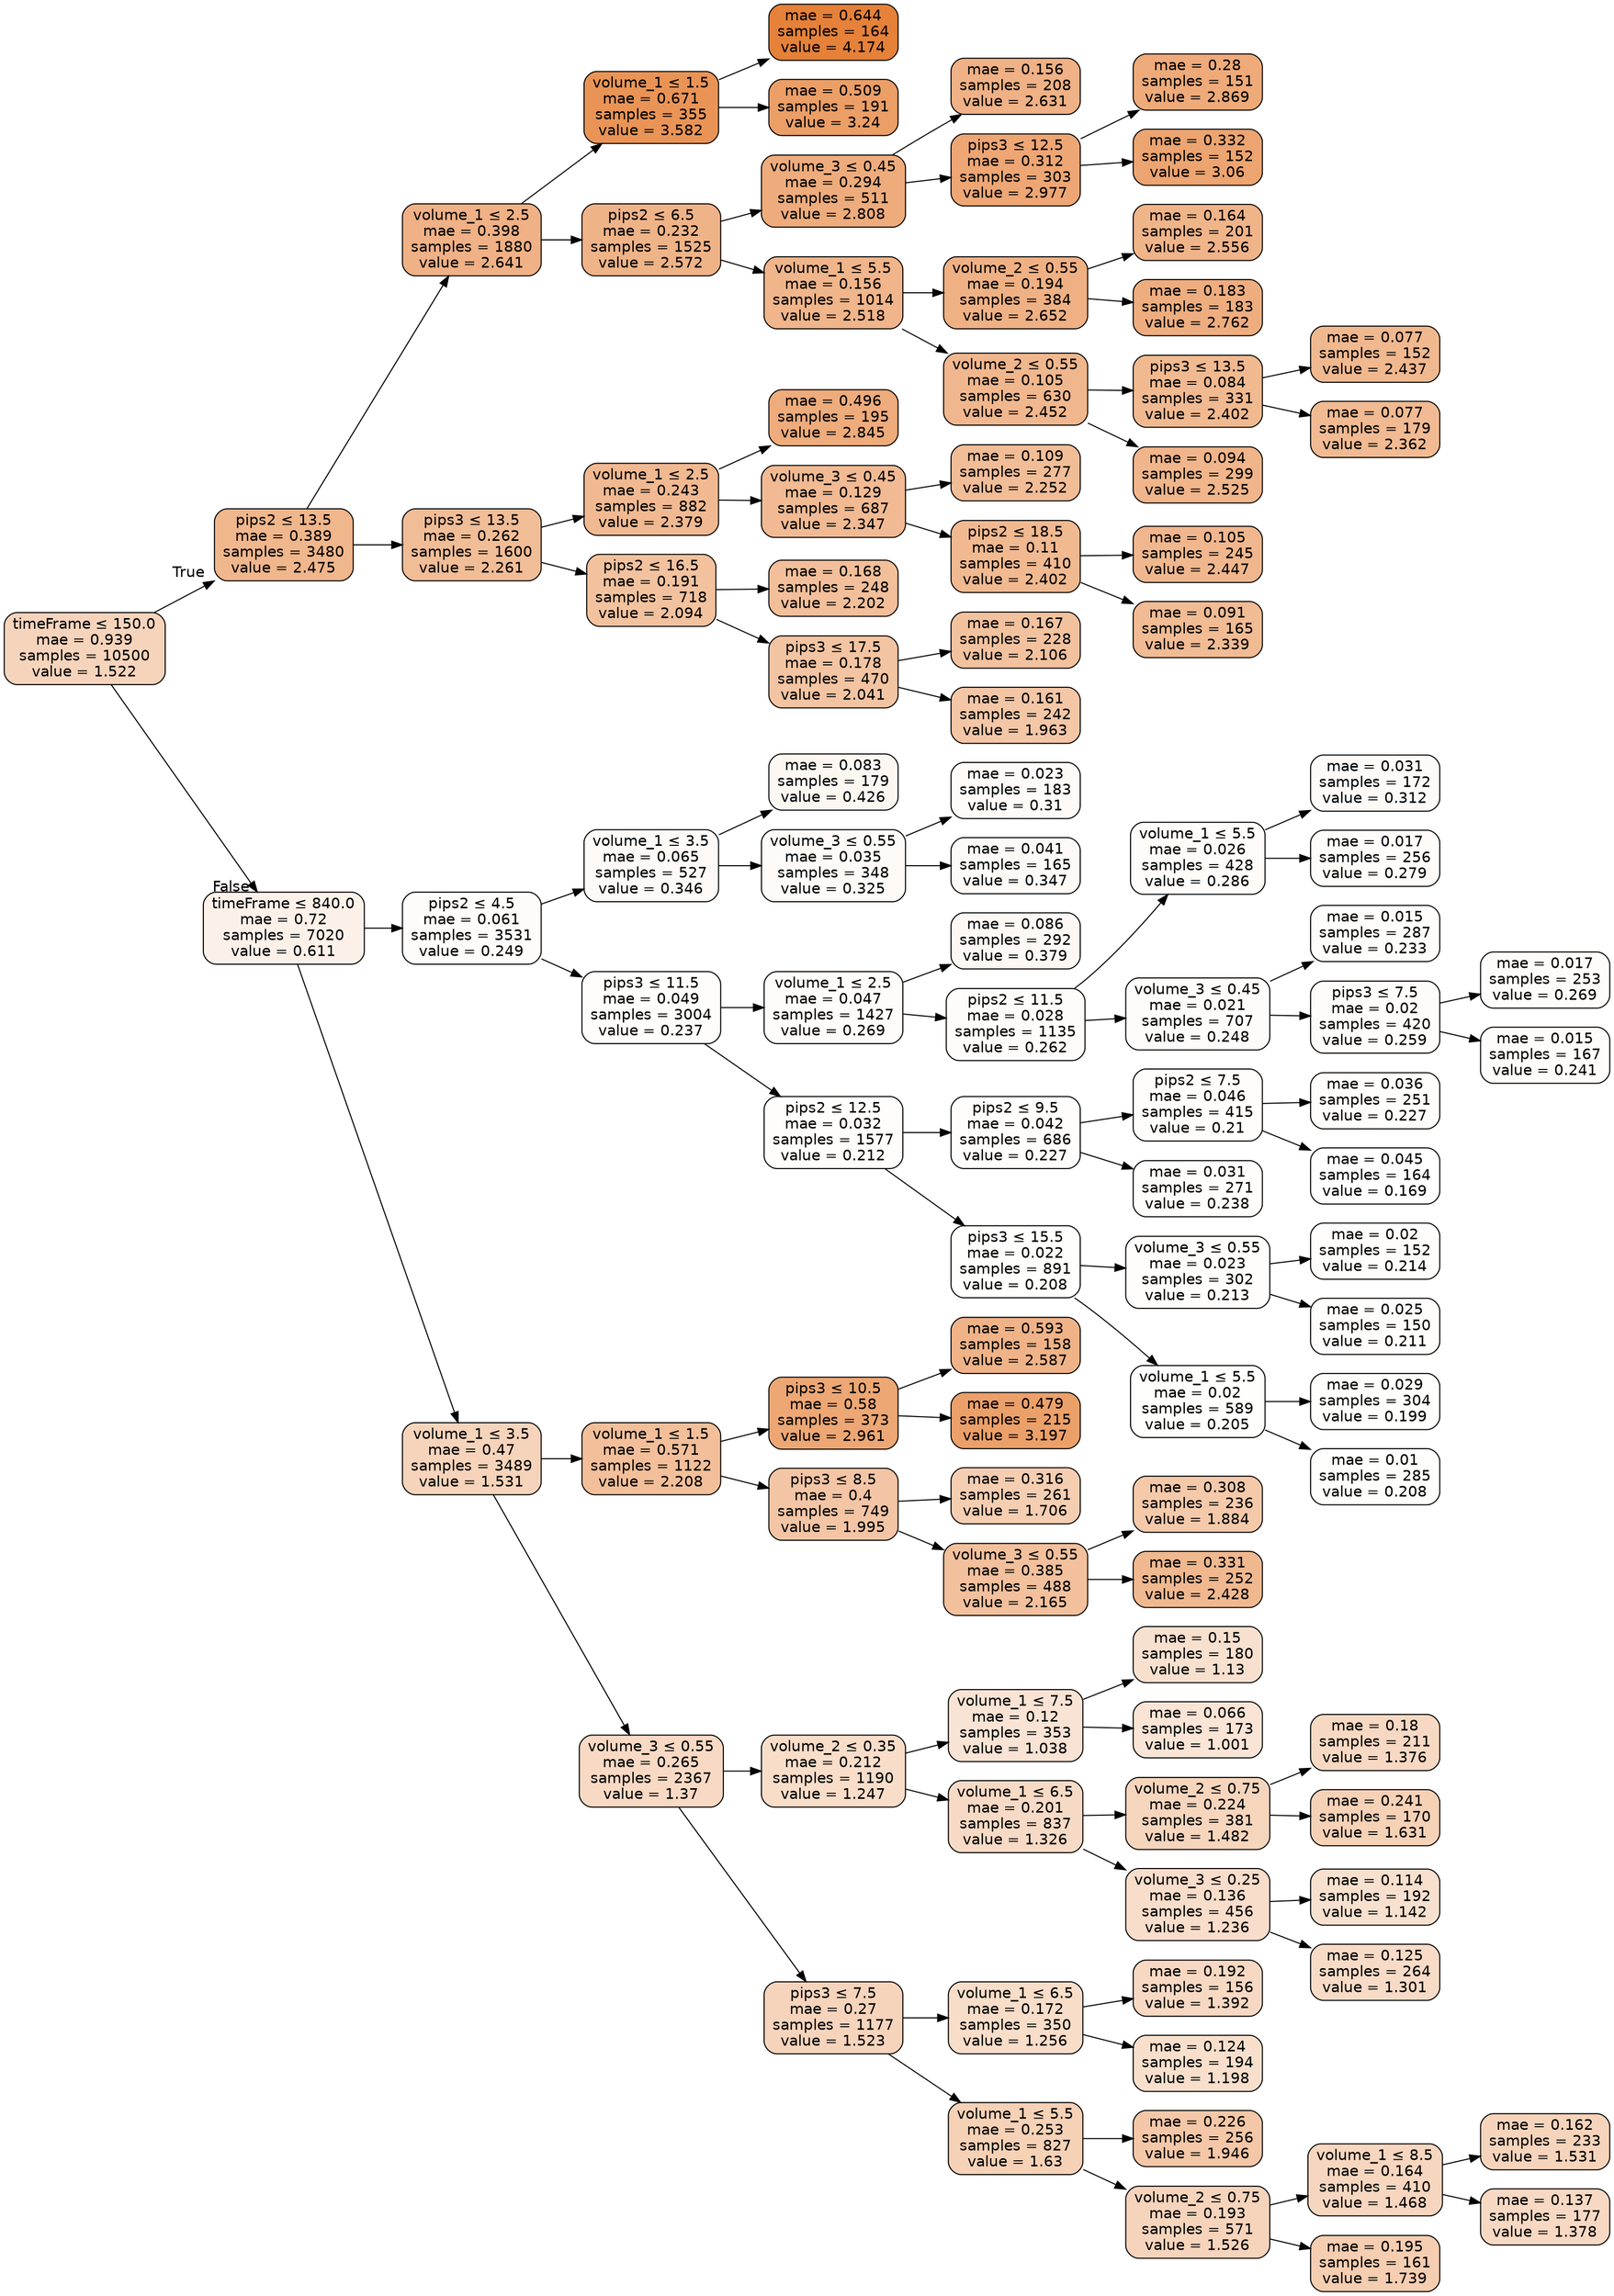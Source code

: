 digraph Tree {
node [shape=box, style="filled, rounded", color="black", fontname=helvetica] ;
edge [fontname=helvetica] ;
rankdir=LR ;
0 [label=<timeFrame &le; 150.0<br/>mae = 0.939<br/>samples = 10500<br/>value = 1.522>, fillcolor="#e5813956"] ;
1 [label=<pips2 &le; 13.5<br/>mae = 0.389<br/>samples = 3480<br/>value = 2.475>, fillcolor="#e5813993"] ;
0 -> 1 [labeldistance=2.5, labelangle=-45, headlabel="True"] ;
2 [label=<volume_1 &le; 2.5<br/>mae = 0.398<br/>samples = 1880<br/>value = 2.641>, fillcolor="#e581399d"] ;
1 -> 2 ;
3 [label=<volume_1 &le; 1.5<br/>mae = 0.671<br/>samples = 355<br/>value = 3.582>, fillcolor="#e58139d9"] ;
2 -> 3 ;
4 [label=<mae = 0.644<br/>samples = 164<br/>value = 4.174>, fillcolor="#e58139ff"] ;
3 -> 4 ;
5 [label=<mae = 0.509<br/>samples = 191<br/>value = 3.24>, fillcolor="#e58139c4"] ;
3 -> 5 ;
6 [label=<pips2 &le; 6.5<br/>mae = 0.232<br/>samples = 1525<br/>value = 2.572>, fillcolor="#e5813999"] ;
2 -> 6 ;
7 [label=<volume_3 &le; 0.45<br/>mae = 0.294<br/>samples = 511<br/>value = 2.808>, fillcolor="#e58139a8"] ;
6 -> 7 ;
8 [label=<mae = 0.156<br/>samples = 208<br/>value = 2.631>, fillcolor="#e581399d"] ;
7 -> 8 ;
9 [label=<pips3 &le; 12.5<br/>mae = 0.312<br/>samples = 303<br/>value = 2.977>, fillcolor="#e58139b3"] ;
7 -> 9 ;
10 [label=<mae = 0.28<br/>samples = 151<br/>value = 2.869>, fillcolor="#e58139ac"] ;
9 -> 10 ;
11 [label=<mae = 0.332<br/>samples = 152<br/>value = 3.06>, fillcolor="#e58139b8"] ;
9 -> 11 ;
12 [label=<volume_1 &le; 5.5<br/>mae = 0.156<br/>samples = 1014<br/>value = 2.518>, fillcolor="#e5813996"] ;
6 -> 12 ;
13 [label=<volume_2 &le; 0.55<br/>mae = 0.194<br/>samples = 384<br/>value = 2.652>, fillcolor="#e581399e"] ;
12 -> 13 ;
14 [label=<mae = 0.164<br/>samples = 201<br/>value = 2.556>, fillcolor="#e5813998"] ;
13 -> 14 ;
15 [label=<mae = 0.183<br/>samples = 183<br/>value = 2.762>, fillcolor="#e58139a5"] ;
13 -> 15 ;
16 [label=<volume_2 &le; 0.55<br/>mae = 0.105<br/>samples = 630<br/>value = 2.452>, fillcolor="#e5813991"] ;
12 -> 16 ;
17 [label=<pips3 &le; 13.5<br/>mae = 0.084<br/>samples = 331<br/>value = 2.402>, fillcolor="#e581398e"] ;
16 -> 17 ;
18 [label=<mae = 0.077<br/>samples = 152<br/>value = 2.437>, fillcolor="#e5813990"] ;
17 -> 18 ;
19 [label=<mae = 0.077<br/>samples = 179<br/>value = 2.362>, fillcolor="#e581398c"] ;
17 -> 19 ;
20 [label=<mae = 0.094<br/>samples = 299<br/>value = 2.525>, fillcolor="#e5813996"] ;
16 -> 20 ;
21 [label=<pips3 &le; 13.5<br/>mae = 0.262<br/>samples = 1600<br/>value = 2.261>, fillcolor="#e5813985"] ;
1 -> 21 ;
22 [label=<volume_1 &le; 2.5<br/>mae = 0.243<br/>samples = 882<br/>value = 2.379>, fillcolor="#e581398d"] ;
21 -> 22 ;
23 [label=<mae = 0.496<br/>samples = 195<br/>value = 2.845>, fillcolor="#e58139aa"] ;
22 -> 23 ;
24 [label=<volume_3 &le; 0.45<br/>mae = 0.129<br/>samples = 687<br/>value = 2.347>, fillcolor="#e581398b"] ;
22 -> 24 ;
25 [label=<mae = 0.109<br/>samples = 277<br/>value = 2.252>, fillcolor="#e5813985"] ;
24 -> 25 ;
26 [label=<pips2 &le; 18.5<br/>mae = 0.11<br/>samples = 410<br/>value = 2.402>, fillcolor="#e581398e"] ;
24 -> 26 ;
27 [label=<mae = 0.105<br/>samples = 245<br/>value = 2.447>, fillcolor="#e5813991"] ;
26 -> 27 ;
28 [label=<mae = 0.091<br/>samples = 165<br/>value = 2.339>, fillcolor="#e581398a"] ;
26 -> 28 ;
29 [label=<pips2 &le; 16.5<br/>mae = 0.191<br/>samples = 718<br/>value = 2.094>, fillcolor="#e581397b"] ;
21 -> 29 ;
30 [label=<mae = 0.168<br/>samples = 248<br/>value = 2.202>, fillcolor="#e5813981"] ;
29 -> 30 ;
31 [label=<pips3 &le; 17.5<br/>mae = 0.178<br/>samples = 470<br/>value = 2.041>, fillcolor="#e5813977"] ;
29 -> 31 ;
32 [label=<mae = 0.167<br/>samples = 228<br/>value = 2.106>, fillcolor="#e581397b"] ;
31 -> 32 ;
33 [label=<mae = 0.161<br/>samples = 242<br/>value = 1.963>, fillcolor="#e5813972"] ;
31 -> 33 ;
34 [label=<timeFrame &le; 840.0<br/>mae = 0.72<br/>samples = 7020<br/>value = 0.611>, fillcolor="#e581391c"] ;
0 -> 34 [labeldistance=2.5, labelangle=45, headlabel="False"] ;
35 [label=<pips2 &le; 4.5<br/>mae = 0.061<br/>samples = 3531<br/>value = 0.249>, fillcolor="#e5813905"] ;
34 -> 35 ;
36 [label=<volume_1 &le; 3.5<br/>mae = 0.065<br/>samples = 527<br/>value = 0.346>, fillcolor="#e581390b"] ;
35 -> 36 ;
37 [label=<mae = 0.083<br/>samples = 179<br/>value = 0.426>, fillcolor="#e5813910"] ;
36 -> 37 ;
38 [label=<volume_3 &le; 0.55<br/>mae = 0.035<br/>samples = 348<br/>value = 0.325>, fillcolor="#e581390a"] ;
36 -> 38 ;
39 [label=<mae = 0.023<br/>samples = 183<br/>value = 0.31>, fillcolor="#e5813909"] ;
38 -> 39 ;
40 [label=<mae = 0.041<br/>samples = 165<br/>value = 0.347>, fillcolor="#e581390b"] ;
38 -> 40 ;
41 [label=<pips3 &le; 11.5<br/>mae = 0.049<br/>samples = 3004<br/>value = 0.237>, fillcolor="#e5813904"] ;
35 -> 41 ;
42 [label=<volume_1 &le; 2.5<br/>mae = 0.047<br/>samples = 1427<br/>value = 0.269>, fillcolor="#e5813906"] ;
41 -> 42 ;
43 [label=<mae = 0.086<br/>samples = 292<br/>value = 0.379>, fillcolor="#e581390d"] ;
42 -> 43 ;
44 [label=<pips2 &le; 11.5<br/>mae = 0.028<br/>samples = 1135<br/>value = 0.262>, fillcolor="#e5813906"] ;
42 -> 44 ;
45 [label=<volume_1 &le; 5.5<br/>mae = 0.026<br/>samples = 428<br/>value = 0.286>, fillcolor="#e5813907"] ;
44 -> 45 ;
46 [label=<mae = 0.031<br/>samples = 172<br/>value = 0.312>, fillcolor="#e5813909"] ;
45 -> 46 ;
47 [label=<mae = 0.017<br/>samples = 256<br/>value = 0.279>, fillcolor="#e5813907"] ;
45 -> 47 ;
48 [label=<volume_3 &le; 0.45<br/>mae = 0.021<br/>samples = 707<br/>value = 0.248>, fillcolor="#e5813905"] ;
44 -> 48 ;
49 [label=<mae = 0.015<br/>samples = 287<br/>value = 0.233>, fillcolor="#e5813904"] ;
48 -> 49 ;
50 [label=<pips3 &le; 7.5<br/>mae = 0.02<br/>samples = 420<br/>value = 0.259>, fillcolor="#e5813906"] ;
48 -> 50 ;
51 [label=<mae = 0.017<br/>samples = 253<br/>value = 0.269>, fillcolor="#e5813906"] ;
50 -> 51 ;
52 [label=<mae = 0.015<br/>samples = 167<br/>value = 0.241>, fillcolor="#e5813905"] ;
50 -> 52 ;
53 [label=<pips2 &le; 12.5<br/>mae = 0.032<br/>samples = 1577<br/>value = 0.212>, fillcolor="#e5813903"] ;
41 -> 53 ;
54 [label=<pips2 &le; 9.5<br/>mae = 0.042<br/>samples = 686<br/>value = 0.227>, fillcolor="#e5813904"] ;
53 -> 54 ;
55 [label=<pips2 &le; 7.5<br/>mae = 0.046<br/>samples = 415<br/>value = 0.21>, fillcolor="#e5813903"] ;
54 -> 55 ;
56 [label=<mae = 0.036<br/>samples = 251<br/>value = 0.227>, fillcolor="#e5813904"] ;
55 -> 56 ;
57 [label=<mae = 0.045<br/>samples = 164<br/>value = 0.169>, fillcolor="#e5813900"] ;
55 -> 57 ;
58 [label=<mae = 0.031<br/>samples = 271<br/>value = 0.238>, fillcolor="#e5813904"] ;
54 -> 58 ;
59 [label=<pips3 &le; 15.5<br/>mae = 0.022<br/>samples = 891<br/>value = 0.208>, fillcolor="#e5813902"] ;
53 -> 59 ;
60 [label=<volume_3 &le; 0.55<br/>mae = 0.023<br/>samples = 302<br/>value = 0.213>, fillcolor="#e5813903"] ;
59 -> 60 ;
61 [label=<mae = 0.02<br/>samples = 152<br/>value = 0.214>, fillcolor="#e5813903"] ;
60 -> 61 ;
62 [label=<mae = 0.025<br/>samples = 150<br/>value = 0.211>, fillcolor="#e5813903"] ;
60 -> 62 ;
63 [label=<volume_1 &le; 5.5<br/>mae = 0.02<br/>samples = 589<br/>value = 0.205>, fillcolor="#e5813902"] ;
59 -> 63 ;
64 [label=<mae = 0.029<br/>samples = 304<br/>value = 0.199>, fillcolor="#e5813902"] ;
63 -> 64 ;
65 [label=<mae = 0.01<br/>samples = 285<br/>value = 0.208>, fillcolor="#e5813902"] ;
63 -> 65 ;
66 [label=<volume_1 &le; 3.5<br/>mae = 0.47<br/>samples = 3489<br/>value = 1.531>, fillcolor="#e5813957"] ;
34 -> 66 ;
67 [label=<volume_1 &le; 1.5<br/>mae = 0.571<br/>samples = 1122<br/>value = 2.208>, fillcolor="#e5813982"] ;
66 -> 67 ;
68 [label=<pips3 &le; 10.5<br/>mae = 0.58<br/>samples = 373<br/>value = 2.961>, fillcolor="#e58139b2"] ;
67 -> 68 ;
69 [label=<mae = 0.593<br/>samples = 158<br/>value = 2.587>, fillcolor="#e581399a"] ;
68 -> 69 ;
70 [label=<mae = 0.479<br/>samples = 215<br/>value = 3.197>, fillcolor="#e58139c1"] ;
68 -> 70 ;
71 [label=<pips3 &le; 8.5<br/>mae = 0.4<br/>samples = 749<br/>value = 1.995>, fillcolor="#e5813974"] ;
67 -> 71 ;
72 [label=<mae = 0.316<br/>samples = 261<br/>value = 1.706>, fillcolor="#e5813962"] ;
71 -> 72 ;
73 [label=<volume_3 &le; 0.55<br/>mae = 0.385<br/>samples = 488<br/>value = 2.165>, fillcolor="#e581397f"] ;
71 -> 73 ;
74 [label=<mae = 0.308<br/>samples = 236<br/>value = 1.884>, fillcolor="#e581396d"] ;
73 -> 74 ;
75 [label=<mae = 0.331<br/>samples = 252<br/>value = 2.428>, fillcolor="#e5813990"] ;
73 -> 75 ;
76 [label=<volume_3 &le; 0.55<br/>mae = 0.265<br/>samples = 2367<br/>value = 1.37>, fillcolor="#e581394c"] ;
66 -> 76 ;
77 [label=<volume_2 &le; 0.35<br/>mae = 0.212<br/>samples = 1190<br/>value = 1.247>, fillcolor="#e5813945"] ;
76 -> 77 ;
78 [label=<volume_1 &le; 7.5<br/>mae = 0.12<br/>samples = 353<br/>value = 1.038>, fillcolor="#e5813937"] ;
77 -> 78 ;
79 [label=<mae = 0.15<br/>samples = 180<br/>value = 1.13>, fillcolor="#e581393d"] ;
78 -> 79 ;
80 [label=<mae = 0.066<br/>samples = 173<br/>value = 1.001>, fillcolor="#e5813935"] ;
78 -> 80 ;
81 [label=<volume_1 &le; 6.5<br/>mae = 0.201<br/>samples = 837<br/>value = 1.326>, fillcolor="#e581394a"] ;
77 -> 81 ;
82 [label=<volume_2 &le; 0.75<br/>mae = 0.224<br/>samples = 381<br/>value = 1.482>, fillcolor="#e5813954"] ;
81 -> 82 ;
83 [label=<mae = 0.18<br/>samples = 211<br/>value = 1.376>, fillcolor="#e581394d"] ;
82 -> 83 ;
84 [label=<mae = 0.241<br/>samples = 170<br/>value = 1.631>, fillcolor="#e581395d"] ;
82 -> 84 ;
85 [label=<volume_3 &le; 0.25<br/>mae = 0.136<br/>samples = 456<br/>value = 1.236>, fillcolor="#e5813944"] ;
81 -> 85 ;
86 [label=<mae = 0.114<br/>samples = 192<br/>value = 1.142>, fillcolor="#e581393e"] ;
85 -> 86 ;
87 [label=<mae = 0.125<br/>samples = 264<br/>value = 1.301>, fillcolor="#e5813948"] ;
85 -> 87 ;
88 [label=<pips3 &le; 7.5<br/>mae = 0.27<br/>samples = 1177<br/>value = 1.523>, fillcolor="#e5813956"] ;
76 -> 88 ;
89 [label=<volume_1 &le; 6.5<br/>mae = 0.172<br/>samples = 350<br/>value = 1.256>, fillcolor="#e5813945"] ;
88 -> 89 ;
90 [label=<mae = 0.192<br/>samples = 156<br/>value = 1.392>, fillcolor="#e581394e"] ;
89 -> 90 ;
91 [label=<mae = 0.124<br/>samples = 194<br/>value = 1.198>, fillcolor="#e5813941"] ;
89 -> 91 ;
92 [label=<volume_1 &le; 5.5<br/>mae = 0.253<br/>samples = 827<br/>value = 1.63>, fillcolor="#e581395d"] ;
88 -> 92 ;
93 [label=<mae = 0.226<br/>samples = 256<br/>value = 1.946>, fillcolor="#e5813971"] ;
92 -> 93 ;
94 [label=<volume_2 &le; 0.75<br/>mae = 0.193<br/>samples = 571<br/>value = 1.526>, fillcolor="#e5813956"] ;
92 -> 94 ;
95 [label=<volume_1 &le; 8.5<br/>mae = 0.164<br/>samples = 410<br/>value = 1.468>, fillcolor="#e5813953"] ;
94 -> 95 ;
96 [label=<mae = 0.162<br/>samples = 233<br/>value = 1.531>, fillcolor="#e5813957"] ;
95 -> 96 ;
97 [label=<mae = 0.137<br/>samples = 177<br/>value = 1.378>, fillcolor="#e581394d"] ;
95 -> 97 ;
98 [label=<mae = 0.195<br/>samples = 161<br/>value = 1.739>, fillcolor="#e5813964"] ;
94 -> 98 ;
}